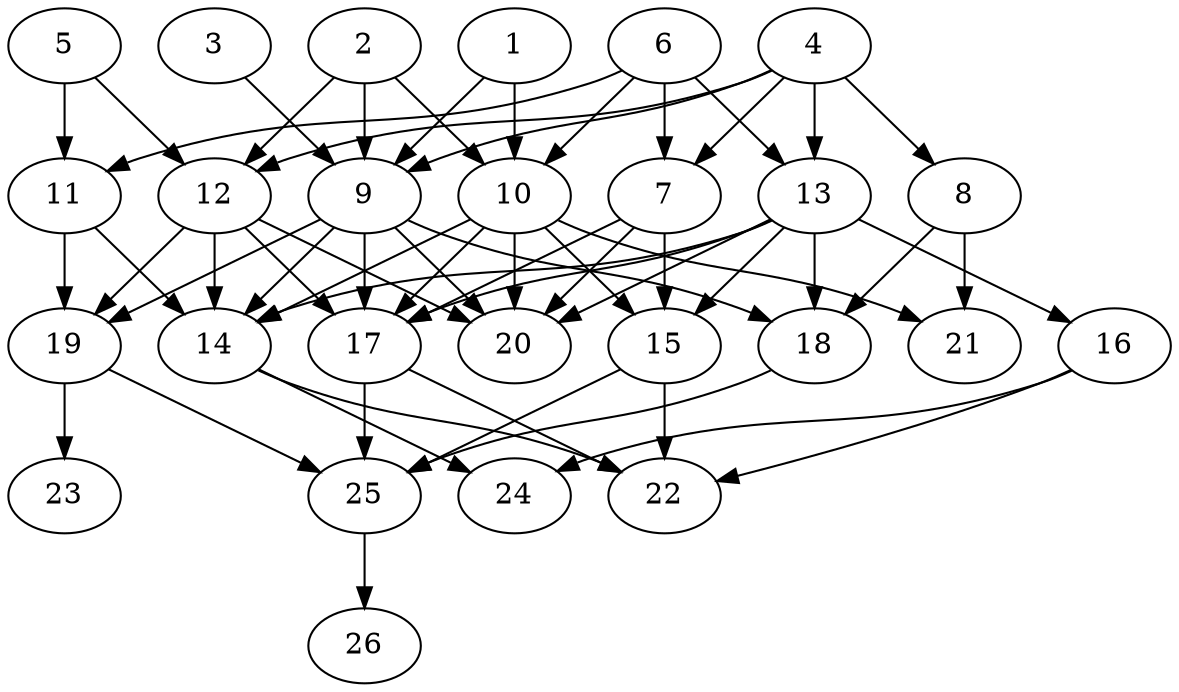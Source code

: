 // DAG (tier=2-normal, mode=data, n=26, ccr=0.442, fat=0.691, density=0.600, regular=0.442, jump=0.144, mindata=2097152, maxdata=16777216)
// DAG automatically generated by daggen at Sun Aug 24 16:33:34 2025
// /home/ermia/Project/Environments/daggen/bin/daggen --dot --ccr 0.442 --fat 0.691 --regular 0.442 --density 0.600 --jump 0.144 --mindata 2097152 --maxdata 16777216 -n 26 
digraph G {
  1 [size="1275589025168311189504", alpha="0.11", expect_size="637794512584155594752"]
  1 -> 9 [size ="940944127950848"]
  1 -> 10 [size ="940944127950848"]
  2 [size="3929998017112565612544", alpha="0.11", expect_size="1964999008556282806272"]
  2 -> 9 [size ="1992285348691968"]
  2 -> 10 [size ="1992285348691968"]
  2 -> 12 [size ="1992285348691968"]
  3 [size="22309251416290072", alpha="0.00", expect_size="11154625708145036"]
  3 -> 9 [size ="1249174536323072"]
  4 [size="347438391827015552", alpha="0.11", expect_size="173719195913507776"]
  4 -> 7 [size ="779873484275712"]
  4 -> 8 [size ="779873484275712"]
  4 -> 9 [size ="779873484275712"]
  4 -> 12 [size ="779873484275712"]
  4 -> 13 [size ="779873484275712"]
  5 [size="32091370556820004", alpha="0.04", expect_size="16045685278410002"]
  5 -> 11 [size ="1745022806392832"]
  5 -> 12 [size ="1745022806392832"]
  6 [size="6682661434501726", alpha="0.04", expect_size="3341330717250863"]
  6 -> 7 [size ="495295762792448"]
  6 -> 10 [size ="495295762792448"]
  6 -> 11 [size ="495295762792448"]
  6 -> 13 [size ="495295762792448"]
  7 [size="28101562146505097216", alpha="0.09", expect_size="14050781073252548608"]
  7 -> 15 [size ="73945252364288"]
  7 -> 17 [size ="73945252364288"]
  7 -> 20 [size ="73945252364288"]
  8 [size="28990800825005716", alpha="0.03", expect_size="14495400412502858"]
  8 -> 18 [size ="812066923347968"]
  8 -> 21 [size ="812066923347968"]
  9 [size="293713469383848704", alpha="0.01", expect_size="146856734691924352"]
  9 -> 14 [size ="117524809121792"]
  9 -> 17 [size ="117524809121792"]
  9 -> 18 [size ="117524809121792"]
  9 -> 19 [size ="117524809121792"]
  9 -> 20 [size ="117524809121792"]
  10 [size="198856109035673056", alpha="0.16", expect_size="99428054517836528"]
  10 -> 14 [size ="78342350962688"]
  10 -> 15 [size ="78342350962688"]
  10 -> 17 [size ="78342350962688"]
  10 -> 20 [size ="78342350962688"]
  10 -> 21 [size ="78342350962688"]
  11 [size="231964746412143680", alpha="0.12", expect_size="115982373206071840"]
  11 -> 14 [size ="88332251955200"]
  11 -> 19 [size ="88332251955200"]
  12 [size="1537103298733833984", alpha="0.17", expect_size="768551649366916992"]
  12 -> 14 [size ="2126596718723072"]
  12 -> 17 [size ="2126596718723072"]
  12 -> 19 [size ="2126596718723072"]
  12 -> 20 [size ="2126596718723072"]
  13 [size="515039777328313472", alpha="0.14", expect_size="257519888664156736"]
  13 -> 14 [size ="356712477360128"]
  13 -> 15 [size ="356712477360128"]
  13 -> 16 [size ="356712477360128"]
  13 -> 17 [size ="356712477360128"]
  13 -> 18 [size ="356712477360128"]
  13 -> 20 [size ="356712477360128"]
  14 [size="937564054508732940288", alpha="0.12", expect_size="468782027254366470144"]
  14 -> 22 [size ="766344337293312"]
  14 -> 24 [size ="766344337293312"]
  15 [size="27451118544682272", alpha="0.03", expect_size="13725559272341136"]
  15 -> 22 [size ="934912450363392"]
  15 -> 25 [size ="934912450363392"]
  16 [size="63326543366206688", alpha="0.20", expect_size="31663271683103344"]
  16 -> 22 [size ="1789830723796992"]
  16 -> 24 [size ="1789830723796992"]
  17 [size="417703823147008000000", alpha="0.09", expect_size="208851911573504000000"]
  17 -> 22 [size ="447028920320000"]
  17 -> 25 [size ="447028920320000"]
  18 [size="79940955240698832", alpha="0.19", expect_size="39970477620349416"]
  18 -> 25 [size ="1776621686095872"]
  19 [size="1297026033647616000000", alpha="0.11", expect_size="648513016823808000000"]
  19 -> 23 [size ="951456890880000"]
  19 -> 25 [size ="951456890880000"]
  20 [size="6981442954320020", alpha="0.09", expect_size="3490721477160010"]
  21 [size="100543587123571195904", alpha="0.14", expect_size="50271793561785597952"]
  22 [size="22256074836790520", alpha="0.10", expect_size="11128037418395260"]
  23 [size="15269277527280000", alpha="0.06", expect_size="7634638763640000"]
  24 [size="4416456555286530560", alpha="0.03", expect_size="2208228277643265280"]
  25 [size="2467070962557192704", alpha="0.15", expect_size="1233535481278596352"]
  25 -> 26 [size ="1842161477746688"]
  26 [size="2448378952881800", alpha="0.12", expect_size="1224189476440900"]
}